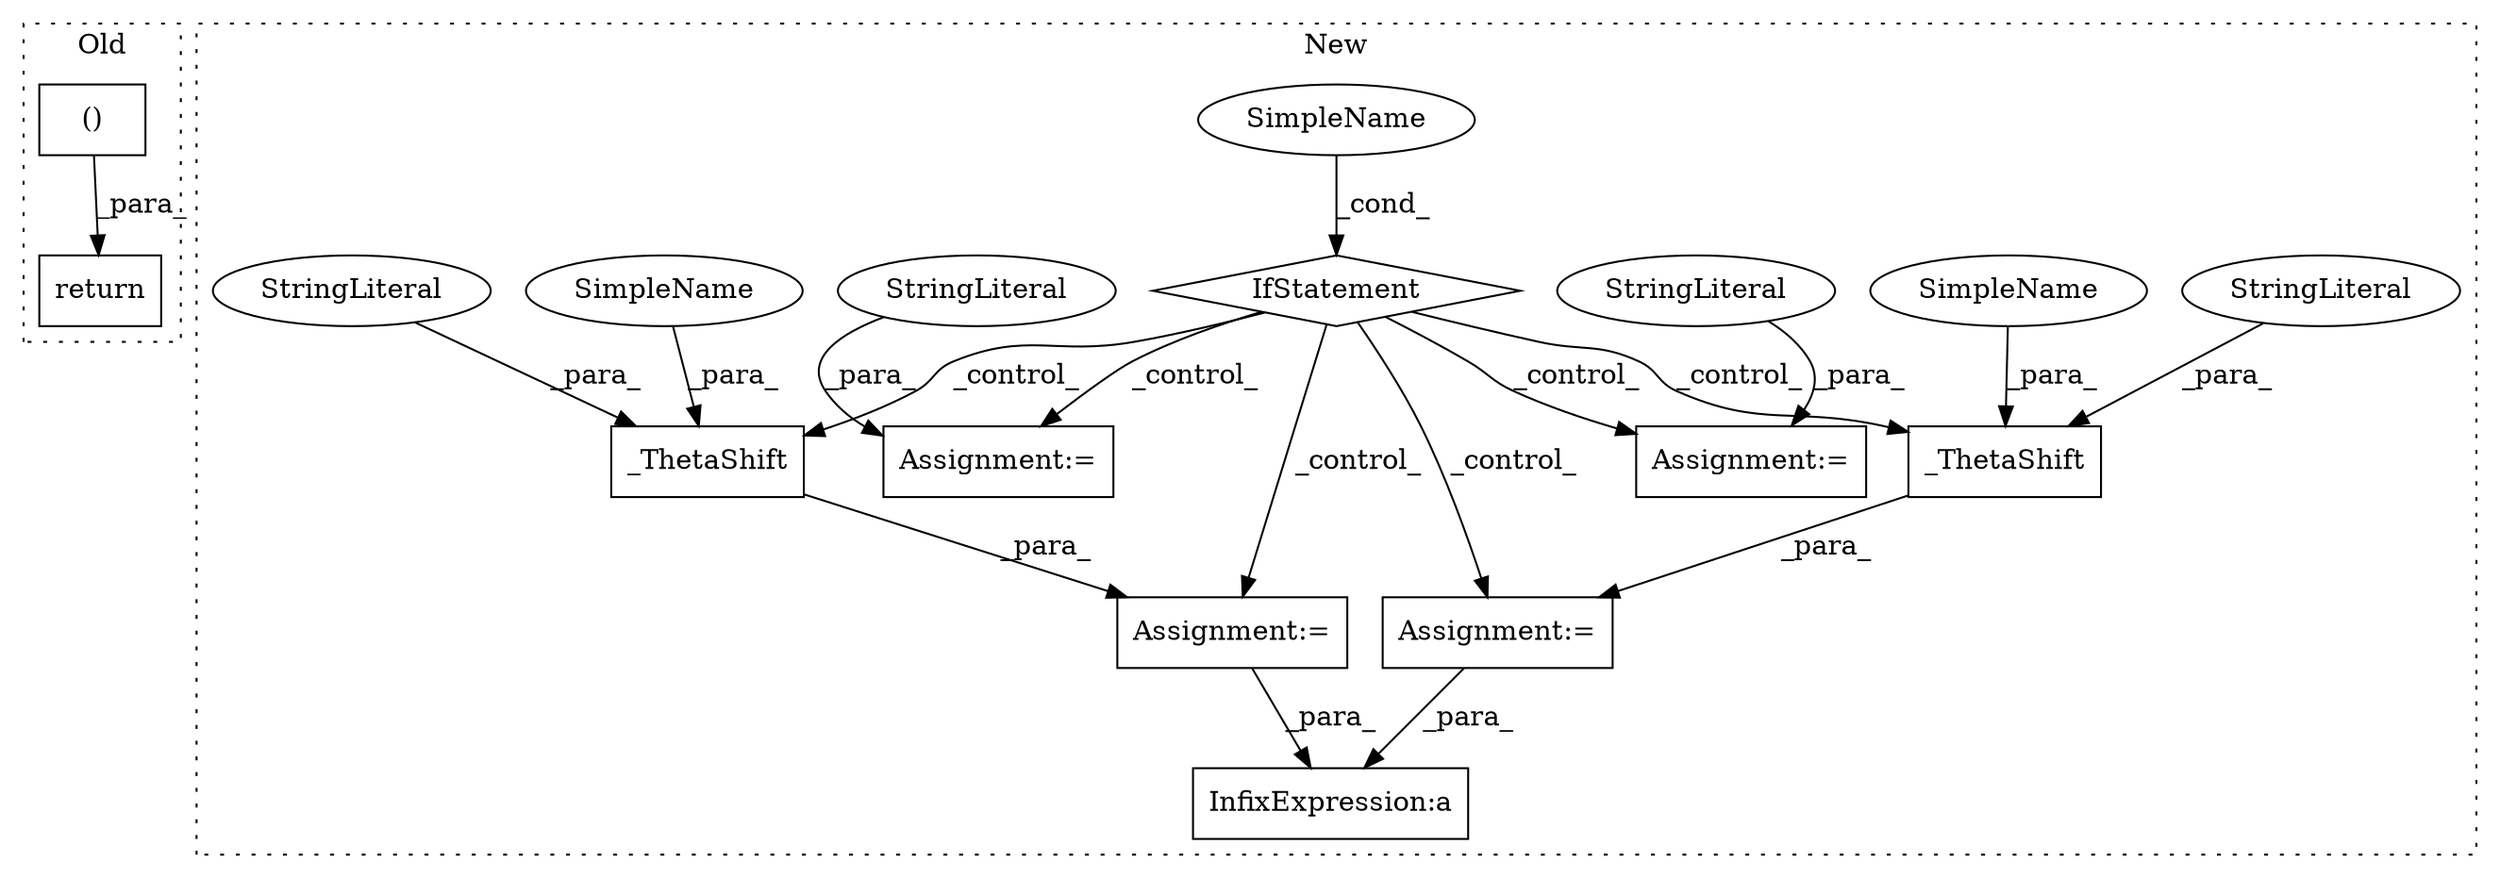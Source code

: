 digraph G {
subgraph cluster0 {
1 [label="return" a="41" s="22956" l="14" shape="box"];
3 [label="()" a="106" s="22970" l="66" shape="box"];
label = "Old";
style="dotted";
}
subgraph cluster1 {
2 [label="_ThetaShift" a="32" s="24359,24388" l="12,1" shape="box"];
4 [label="_ThetaShift" a="32" s="24482,24508" l="12,1" shape="box"];
5 [label="IfStatement" a="25" s="24276,24318" l="4,2" shape="diamond"];
6 [label="InfixExpression:a" a="27" s="24641" l="3" shape="box"];
7 [label="SimpleName" a="42" s="" l="" shape="ellipse"];
8 [label="StringLiteral" a="45" s="24503" l="5" shape="ellipse"];
9 [label="StringLiteral" a="45" s="24380" l="8" shape="ellipse"];
10 [label="Assignment:=" a="7" s="24334" l="1" shape="box"];
11 [label="StringLiteral" a="45" s="24335" l="6" shape="ellipse"];
12 [label="Assignment:=" a="7" s="24457" l="1" shape="box"];
13 [label="StringLiteral" a="45" s="24458" l="6" shape="ellipse"];
14 [label="Assignment:=" a="7" s="24358" l="1" shape="box"];
15 [label="Assignment:=" a="7" s="24481" l="1" shape="box"];
16 [label="SimpleName" a="42" s="24376" l="3" shape="ellipse"];
17 [label="SimpleName" a="42" s="24499" l="3" shape="ellipse"];
label = "New";
style="dotted";
}
2 -> 14 [label="_para_"];
3 -> 1 [label="_para_"];
4 -> 15 [label="_para_"];
5 -> 4 [label="_control_"];
5 -> 14 [label="_control_"];
5 -> 2 [label="_control_"];
5 -> 10 [label="_control_"];
5 -> 15 [label="_control_"];
5 -> 12 [label="_control_"];
7 -> 5 [label="_cond_"];
8 -> 4 [label="_para_"];
9 -> 2 [label="_para_"];
11 -> 10 [label="_para_"];
13 -> 12 [label="_para_"];
14 -> 6 [label="_para_"];
15 -> 6 [label="_para_"];
16 -> 2 [label="_para_"];
17 -> 4 [label="_para_"];
}